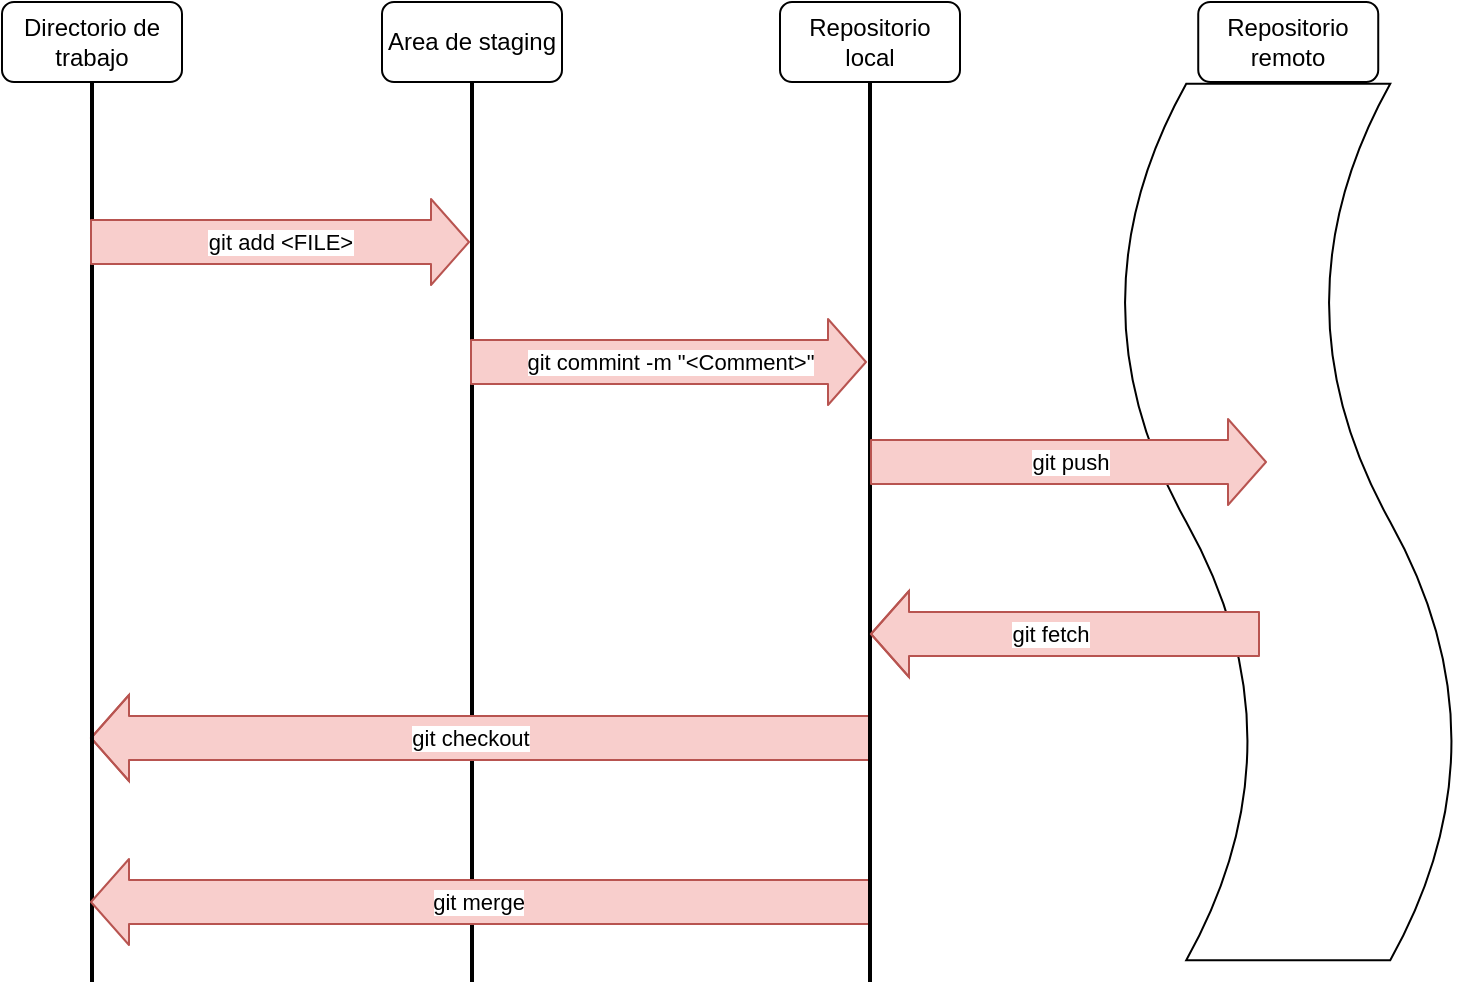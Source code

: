 <mxfile version="14.9.6" type="device"><diagram name="Page-1" id="13e1069c-82ec-6db2-03f1-153e76fe0fe0"><mxGraphModel dx="1673" dy="949" grid="1" gridSize="10" guides="1" tooltips="1" connect="1" arrows="1" fold="1" page="1" pageScale="1" pageWidth="1100" pageHeight="850" background="none" math="0" shadow="0"><root><mxCell id="0"/><mxCell id="1" parent="0"/><mxCell id="0ekZ3dHxJtvsNwnYdtK7-11" value="" style="endArrow=none;html=1;startSize=6;strokeWidth=2;entryX=0.5;entryY=1;entryDx=0;entryDy=0;" edge="1" parent="1"><mxGeometry width="50" height="50" relative="1" as="geometry"><mxPoint x="311" y="570" as="sourcePoint"/><mxPoint x="311" y="120" as="targetPoint"/></mxGeometry></mxCell><mxCell id="0ekZ3dHxJtvsNwnYdtK7-1" value="git checkout" style="shape=flexArrow;endArrow=classic;html=1;fillColor=#f8cecc;strokeColor=#b85450;strokeWidth=1;startSize=6;width=22;" edge="1" parent="1"><mxGeometry x="0.026" width="50" height="50" relative="1" as="geometry"><mxPoint x="510" y="448" as="sourcePoint"/><mxPoint x="120" y="448" as="targetPoint"/><Array as="points"><mxPoint x="310" y="448"/></Array><mxPoint as="offset"/></mxGeometry></mxCell><mxCell id="0ekZ3dHxJtvsNwnYdtK7-3" value="" style="endArrow=none;html=1;" edge="1" parent="1"><mxGeometry width="50" height="50" relative="1" as="geometry"><mxPoint x="149.5" y="120" as="sourcePoint"/><mxPoint x="149.5" y="120" as="targetPoint"/></mxGeometry></mxCell><mxCell id="0ekZ3dHxJtvsNwnYdtK7-4" value="Directorio de trabajo" style="rounded=1;whiteSpace=wrap;html=1;" vertex="1" parent="1"><mxGeometry x="76" y="80" width="90" height="40" as="geometry"/></mxCell><mxCell id="0ekZ3dHxJtvsNwnYdtK7-6" value="" style="endArrow=none;html=1;startSize=6;strokeWidth=2;entryX=0.5;entryY=1;entryDx=0;entryDy=0;" edge="1" parent="1" target="0ekZ3dHxJtvsNwnYdtK7-4"><mxGeometry width="50" height="50" relative="1" as="geometry"><mxPoint x="121" y="570" as="sourcePoint"/><mxPoint x="370" y="370" as="targetPoint"/></mxGeometry></mxCell><mxCell id="0ekZ3dHxJtvsNwnYdtK7-7" value="git add &amp;lt;FILE&amp;gt;" style="shape=flexArrow;endArrow=classic;html=1;fillColor=#f8cecc;strokeColor=#b85450;strokeWidth=1;startSize=6;width=22;" edge="1" parent="1"><mxGeometry width="50" height="50" relative="1" as="geometry"><mxPoint x="120" y="200" as="sourcePoint"/><mxPoint x="310" y="200" as="targetPoint"/></mxGeometry></mxCell><mxCell id="0ekZ3dHxJtvsNwnYdtK7-8" value="git commint -m &quot;&amp;lt;Comment&amp;gt;&quot;" style="shape=flexArrow;endArrow=classic;html=1;fillColor=#f8cecc;strokeColor=#b85450;strokeWidth=1;startSize=6;width=22;" edge="1" parent="1"><mxGeometry width="50" height="50" relative="1" as="geometry"><mxPoint x="310" y="260" as="sourcePoint"/><mxPoint x="508.5" y="260" as="targetPoint"/></mxGeometry></mxCell><mxCell id="0ekZ3dHxJtvsNwnYdtK7-9" value="git merge" style="shape=flexArrow;endArrow=classic;html=1;fillColor=#f8cecc;strokeColor=#b85450;strokeWidth=1;startSize=6;width=22;" edge="1" parent="1"><mxGeometry x="0.005" width="50" height="50" relative="1" as="geometry"><mxPoint x="510" y="530" as="sourcePoint"/><mxPoint x="120" y="530" as="targetPoint"/><mxPoint as="offset"/></mxGeometry></mxCell><mxCell id="0ekZ3dHxJtvsNwnYdtK7-10" value="Area de staging" style="rounded=1;whiteSpace=wrap;html=1;" vertex="1" parent="1"><mxGeometry x="266" y="80" width="90" height="40" as="geometry"/></mxCell><mxCell id="0ekZ3dHxJtvsNwnYdtK7-12" value="" style="endArrow=none;html=1;startSize=6;strokeWidth=2;entryX=0.5;entryY=1;entryDx=0;entryDy=0;" edge="1" parent="1"><mxGeometry width="50" height="50" relative="1" as="geometry"><mxPoint x="510" y="570" as="sourcePoint"/><mxPoint x="510" y="120" as="targetPoint"/></mxGeometry></mxCell><mxCell id="0ekZ3dHxJtvsNwnYdtK7-13" value="Repositorio local" style="rounded=1;whiteSpace=wrap;html=1;" vertex="1" parent="1"><mxGeometry x="465" y="80" width="90" height="40" as="geometry"/></mxCell><mxCell id="0ekZ3dHxJtvsNwnYdtK7-14" value="" style="shape=tape;whiteSpace=wrap;html=1;rotation=-90;" vertex="1" parent="1"><mxGeometry x="500" y="255" width="438.25" height="170" as="geometry"/></mxCell><mxCell id="0ekZ3dHxJtvsNwnYdtK7-15" value="Repositorio remoto" style="rounded=1;whiteSpace=wrap;html=1;" vertex="1" parent="1"><mxGeometry x="674.12" y="80" width="90" height="40" as="geometry"/></mxCell><mxCell id="0ekZ3dHxJtvsNwnYdtK7-16" value="git push" style="shape=flexArrow;endArrow=classic;html=1;fillColor=#f8cecc;strokeColor=#b85450;strokeWidth=1;startSize=6;width=22;" edge="1" parent="1"><mxGeometry width="50" height="50" relative="1" as="geometry"><mxPoint x="510" y="310.0" as="sourcePoint"/><mxPoint x="708.5" y="310.0" as="targetPoint"/></mxGeometry></mxCell><mxCell id="0ekZ3dHxJtvsNwnYdtK7-17" value="git fetch" style="shape=flexArrow;endArrow=classic;html=1;fillColor=#f8cecc;strokeColor=#b85450;strokeWidth=1;startSize=6;width=22;" edge="1" parent="1"><mxGeometry x="0.026" width="50" height="50" relative="1" as="geometry"><mxPoint x="705" y="396" as="sourcePoint"/><mxPoint x="510" y="396" as="targetPoint"/><Array as="points"><mxPoint x="505" y="396"/></Array><mxPoint as="offset"/></mxGeometry></mxCell></root></mxGraphModel></diagram></mxfile>
